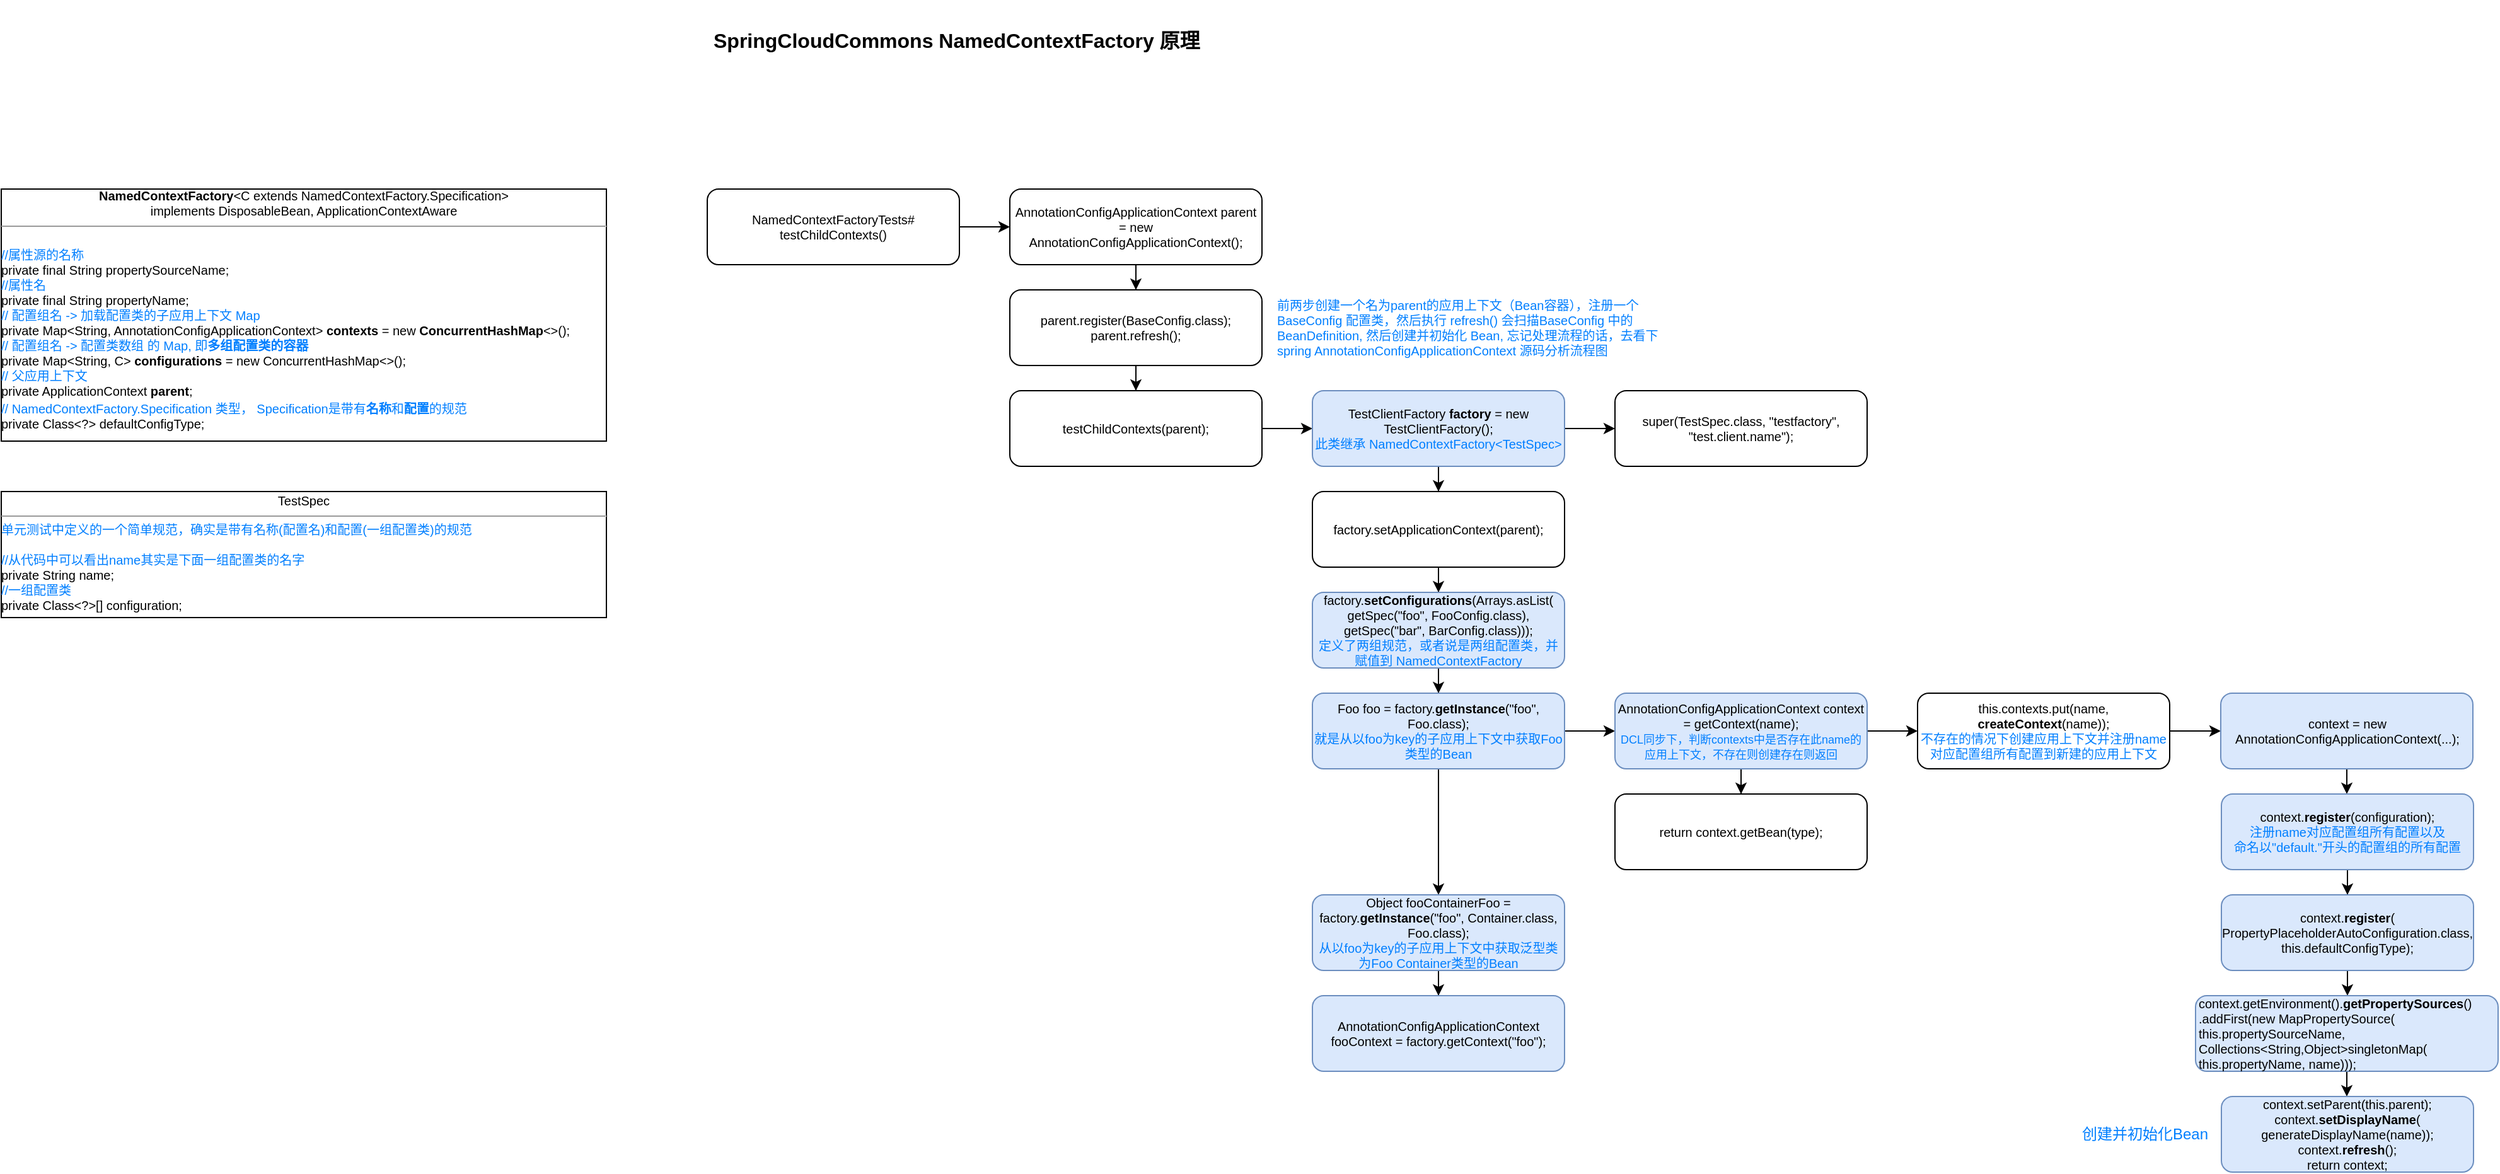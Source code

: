 <mxfile version="21.6.5" type="device">
  <diagram name="第 1 页" id="Bj8tEn7FN9Y7yIVg3IFs">
    <mxGraphModel dx="1941" dy="879" grid="1" gridSize="10" guides="1" tooltips="1" connect="1" arrows="1" fold="1" page="1" pageScale="1" pageWidth="827" pageHeight="1169" math="0" shadow="0">
      <root>
        <mxCell id="0" />
        <mxCell id="1" parent="0" />
        <mxCell id="RcNMq9Ko6mRkyaurOMC_-1" value="&lt;h1&gt;&lt;font style=&quot;font-size: 16px;&quot;&gt;SpringCloudCommons NamedContextFactory 原理&lt;/font&gt;&lt;/h1&gt;&lt;p&gt;&lt;br&gt;&lt;/p&gt;" style="text;html=1;strokeColor=none;fillColor=none;spacing=5;spacingTop=-20;whiteSpace=wrap;overflow=hidden;rounded=0;" vertex="1" parent="1">
          <mxGeometry x="40" y="20" width="420" height="120" as="geometry" />
        </mxCell>
        <mxCell id="RcNMq9Ko6mRkyaurOMC_-4" value="" style="edgeStyle=orthogonalEdgeStyle;rounded=0;orthogonalLoop=1;jettySize=auto;html=1;fontSize=10;" edge="1" parent="1" source="RcNMq9Ko6mRkyaurOMC_-2" target="RcNMq9Ko6mRkyaurOMC_-3">
          <mxGeometry relative="1" as="geometry" />
        </mxCell>
        <mxCell id="RcNMq9Ko6mRkyaurOMC_-2" value="NamedContextFactoryTests#&lt;br style=&quot;font-size: 10px;&quot;&gt;testChildContexts()" style="rounded=1;whiteSpace=wrap;html=1;fontSize=10;" vertex="1" parent="1">
          <mxGeometry x="40" y="160" width="200" height="60" as="geometry" />
        </mxCell>
        <mxCell id="RcNMq9Ko6mRkyaurOMC_-6" value="" style="edgeStyle=orthogonalEdgeStyle;rounded=0;orthogonalLoop=1;jettySize=auto;html=1;fontSize=10;" edge="1" parent="1" source="RcNMq9Ko6mRkyaurOMC_-3" target="RcNMq9Ko6mRkyaurOMC_-5">
          <mxGeometry relative="1" as="geometry" />
        </mxCell>
        <mxCell id="RcNMq9Ko6mRkyaurOMC_-3" value="&lt;font style=&quot;font-size: 10px;&quot;&gt;AnnotationConfigApplicationContext parent = new AnnotationConfigApplicationContext();&lt;/font&gt;" style="rounded=1;whiteSpace=wrap;html=1;fontSize=10;" vertex="1" parent="1">
          <mxGeometry x="280" y="160" width="200" height="60" as="geometry" />
        </mxCell>
        <mxCell id="RcNMq9Ko6mRkyaurOMC_-8" value="" style="edgeStyle=orthogonalEdgeStyle;rounded=0;orthogonalLoop=1;jettySize=auto;html=1;fontSize=10;" edge="1" parent="1" source="RcNMq9Ko6mRkyaurOMC_-5" target="RcNMq9Ko6mRkyaurOMC_-7">
          <mxGeometry relative="1" as="geometry" />
        </mxCell>
        <mxCell id="RcNMq9Ko6mRkyaurOMC_-5" value="&lt;div style=&quot;font-size: 10px;&quot;&gt;&lt;font style=&quot;font-size: 10px;&quot;&gt;parent.register(BaseConfig.class);&lt;/font&gt;&lt;/div&gt;&lt;div style=&quot;font-size: 10px;&quot;&gt;&lt;font style=&quot;font-size: 10px;&quot;&gt;parent.refresh();&lt;/font&gt;&lt;/div&gt;" style="rounded=1;whiteSpace=wrap;html=1;fontSize=10;" vertex="1" parent="1">
          <mxGeometry x="280" y="240" width="200" height="60" as="geometry" />
        </mxCell>
        <mxCell id="RcNMq9Ko6mRkyaurOMC_-11" value="" style="edgeStyle=orthogonalEdgeStyle;rounded=0;orthogonalLoop=1;jettySize=auto;html=1;fontSize=10;" edge="1" parent="1" source="RcNMq9Ko6mRkyaurOMC_-7" target="RcNMq9Ko6mRkyaurOMC_-10">
          <mxGeometry relative="1" as="geometry" />
        </mxCell>
        <mxCell id="RcNMq9Ko6mRkyaurOMC_-7" value="&lt;font style=&quot;font-size: 10px;&quot;&gt;testChildContexts(parent);&lt;/font&gt;" style="rounded=1;whiteSpace=wrap;html=1;fontSize=10;" vertex="1" parent="1">
          <mxGeometry x="280" y="320" width="200" height="60" as="geometry" />
        </mxCell>
        <mxCell id="RcNMq9Ko6mRkyaurOMC_-9" value="&lt;font style=&quot;font-size: 10px;&quot;&gt;&lt;font color=&quot;#007fff&quot; style=&quot;font-size: 10px;&quot;&gt;前两步创建一个名为parent的应用上下文（Bean容器），注册一个BaseConfig 配置类，然后执行 refresh() 会扫描BaseConfig 中的BeanDefinition, 然后创建并初始化 Bean, 忘记处理流程的话，去看下&lt;br style=&quot;font-size: 10px;&quot;&gt;spring AnnotationConfigApplicationContext 源码分析流程图&lt;/font&gt;&lt;br style=&quot;font-size: 10px;&quot;&gt;&lt;/font&gt;" style="text;html=1;strokeColor=none;fillColor=none;align=left;verticalAlign=middle;whiteSpace=wrap;rounded=0;fontSize=10;" vertex="1" parent="1">
          <mxGeometry x="490" y="240" width="310" height="60" as="geometry" />
        </mxCell>
        <mxCell id="RcNMq9Ko6mRkyaurOMC_-13" value="" style="edgeStyle=orthogonalEdgeStyle;rounded=0;orthogonalLoop=1;jettySize=auto;html=1;" edge="1" parent="1" source="RcNMq9Ko6mRkyaurOMC_-10" target="RcNMq9Ko6mRkyaurOMC_-12">
          <mxGeometry relative="1" as="geometry" />
        </mxCell>
        <mxCell id="RcNMq9Ko6mRkyaurOMC_-17" value="" style="edgeStyle=orthogonalEdgeStyle;rounded=0;orthogonalLoop=1;jettySize=auto;html=1;" edge="1" parent="1" source="RcNMq9Ko6mRkyaurOMC_-10" target="RcNMq9Ko6mRkyaurOMC_-16">
          <mxGeometry relative="1" as="geometry" />
        </mxCell>
        <mxCell id="RcNMq9Ko6mRkyaurOMC_-10" value="&lt;font style=&quot;font-size: 10px;&quot;&gt;TestClientFactory &lt;b&gt;factory&lt;/b&gt; = new TestClientFactory();&lt;br style=&quot;font-size: 10px;&quot;&gt;&lt;font color=&quot;#007fff&quot;&gt;此类继承 NamedContextFactory&amp;lt;TestSpec&amp;gt;&lt;/font&gt;&lt;br style=&quot;font-size: 10px;&quot;&gt;&lt;/font&gt;" style="rounded=1;whiteSpace=wrap;html=1;fontSize=10;fillColor=#dae8fc;strokeColor=#6c8ebf;" vertex="1" parent="1">
          <mxGeometry x="520" y="320" width="200" height="60" as="geometry" />
        </mxCell>
        <mxCell id="RcNMq9Ko6mRkyaurOMC_-12" value="&lt;font style=&quot;&quot;&gt;super(TestSpec.class, &quot;testfactory&quot;, &quot;test.client.name&quot;);&lt;br style=&quot;font-size: 10px;&quot;&gt;&lt;/font&gt;" style="rounded=1;whiteSpace=wrap;html=1;fontSize=10;" vertex="1" parent="1">
          <mxGeometry x="760" y="320" width="200" height="60" as="geometry" />
        </mxCell>
        <mxCell id="RcNMq9Ko6mRkyaurOMC_-14" value="&lt;div style=&quot;text-align: center; font-size: 10px;&quot;&gt;&lt;font style=&quot;font-size: 10px;&quot;&gt;&lt;font style=&quot;font-size: 10px;&quot; color=&quot;#000000&quot;&gt;&lt;b&gt;NamedContextFactory&lt;/b&gt;&amp;lt;C extends NamedContextFactory.Specification&amp;gt;&lt;/font&gt;&lt;br&gt;&lt;/font&gt;&lt;/div&gt;&lt;div style=&quot;text-align: center; font-size: 10px;&quot;&gt;&lt;font style=&quot;font-size: 10px;&quot;&gt;&lt;font style=&quot;font-size: 10px;&quot; color=&quot;#000000&quot;&gt;implements DisposableBean, ApplicationContextAware&lt;br&gt;&lt;/font&gt;&lt;/font&gt;&lt;/div&gt;&lt;hr style=&quot;font-size: 10px;&quot; size=&quot;1&quot;&gt;&lt;font style=&quot;font-size: 10px;&quot;&gt;&lt;span style=&quot;background-color: initial;&quot;&gt;&lt;div style=&quot;font-size: 10px;&quot;&gt;&lt;br&gt;&lt;/div&gt;&lt;div style=&quot;font-size: 10px;&quot;&gt;//属性源的名称&lt;/div&gt;&lt;div style=&quot;font-size: 10px;&quot;&gt;&lt;font color=&quot;#000000&quot;&gt;private final String propertySourceName;&lt;/font&gt;&lt;/div&gt;&lt;div style=&quot;font-size: 10px;&quot;&gt;//属性名&lt;/div&gt;&lt;div style=&quot;font-size: 10px;&quot;&gt;&lt;font color=&quot;#000000&quot;&gt;private final String propertyName;&lt;/font&gt;&lt;/div&gt;&lt;div style=&quot;font-size: 10px;&quot;&gt;// 配置组名 -&amp;gt; 加载配置类的子应用上下文 Map&lt;br&gt;&lt;/div&gt;&lt;div style=&quot;font-size: 10px;&quot;&gt;&lt;font color=&quot;#000000&quot;&gt;private Map&amp;lt;String, AnnotationConfigApplicationContext&amp;gt; &lt;b&gt;contexts&lt;/b&gt; = new &lt;b&gt;ConcurrentHashMap&lt;/b&gt;&amp;lt;&amp;gt;();&lt;/font&gt;&lt;/div&gt;&lt;div style=&quot;font-size: 10px;&quot;&gt;// 配置组名 -&amp;gt; 配置类数组 的 Map, 即&lt;b&gt;多组配置类的容器&lt;/b&gt;&lt;/div&gt;&lt;div style=&quot;font-size: 10px;&quot;&gt;&lt;font color=&quot;#000000&quot;&gt;private Map&amp;lt;String, C&amp;gt; &lt;b&gt;configurations&lt;/b&gt; = new ConcurrentHashMap&amp;lt;&amp;gt;();&lt;/font&gt;&lt;/div&gt;&lt;div style=&quot;font-size: 10px;&quot;&gt;// 父应用上下文&lt;/div&gt;&lt;div style=&quot;font-size: 10px;&quot;&gt;&lt;font color=&quot;#000000&quot;&gt;private ApplicationContext &lt;b&gt;parent&lt;/b&gt;;&lt;/font&gt;&lt;/div&gt;&lt;span style=&quot;&quot;&gt;//&amp;nbsp;&lt;/span&gt;NamedContextFactory.Specification 类型， Specification是带有&lt;b&gt;名称&lt;/b&gt;和&lt;b&gt;配置&lt;/b&gt;的规范&lt;div style=&quot;font-size: 10px;&quot;&gt;&lt;font color=&quot;#000000&quot;&gt;private Class&amp;lt;?&amp;gt; defaultConfigType;&lt;/font&gt;&lt;/div&gt;&lt;/span&gt;&lt;/font&gt;" style="verticalAlign=top;align=left;overflow=fill;fontSize=12;fontFamily=Helvetica;html=1;fontColor=#007FFF;" vertex="1" parent="1">
          <mxGeometry x="-520" y="160" width="480" height="200" as="geometry" />
        </mxCell>
        <mxCell id="RcNMq9Ko6mRkyaurOMC_-15" value="&lt;div style=&quot;text-align: center;&quot;&gt;&lt;font style=&quot;font-size: 10px;&quot; color=&quot;#000000&quot;&gt;TestSpec&lt;/font&gt;&lt;br&gt;&lt;/div&gt;&lt;hr style=&quot;font-size: 10px;&quot; size=&quot;1&quot;&gt;&lt;font style=&quot;font-size: 10px;&quot;&gt;&lt;span style=&quot;background-color: initial;&quot;&gt;&lt;div style=&quot;font-size: 10px;&quot;&gt;单元测试中定义的一个简单规范，确实是带有名称(配置名)和配置(一组配置类)的规范&lt;/div&gt;&lt;div style=&quot;font-size: 10px;&quot;&gt;&lt;br&gt;&lt;/div&gt;&lt;div style=&quot;font-size: 10px;&quot;&gt;//从代码中可以看出name其实是下面一组配置类的名字&lt;/div&gt;&lt;div style=&quot;font-size: 10px;&quot;&gt;&lt;div&gt;&lt;font color=&quot;#000000&quot;&gt;private String name;&lt;/font&gt;&lt;/div&gt;&lt;div&gt;//一组配置类&lt;/div&gt;&lt;div&gt;&lt;font color=&quot;#000000&quot;&gt;private Class&amp;lt;?&amp;gt;[] configuration;&lt;/font&gt;&lt;/div&gt;&lt;/div&gt;&lt;/span&gt;&lt;/font&gt;" style="verticalAlign=top;align=left;overflow=fill;fontSize=12;fontFamily=Helvetica;html=1;fontColor=#007FFF;" vertex="1" parent="1">
          <mxGeometry x="-520" y="400" width="480" height="100" as="geometry" />
        </mxCell>
        <mxCell id="RcNMq9Ko6mRkyaurOMC_-19" value="" style="edgeStyle=orthogonalEdgeStyle;rounded=0;orthogonalLoop=1;jettySize=auto;html=1;" edge="1" parent="1" source="RcNMq9Ko6mRkyaurOMC_-16" target="RcNMq9Ko6mRkyaurOMC_-18">
          <mxGeometry relative="1" as="geometry" />
        </mxCell>
        <mxCell id="RcNMq9Ko6mRkyaurOMC_-16" value="&lt;font style=&quot;&quot;&gt;factory.setApplicationContext(parent);&lt;br style=&quot;font-size: 10px;&quot;&gt;&lt;/font&gt;" style="rounded=1;whiteSpace=wrap;html=1;fontSize=10;" vertex="1" parent="1">
          <mxGeometry x="520" y="400" width="200" height="60" as="geometry" />
        </mxCell>
        <mxCell id="RcNMq9Ko6mRkyaurOMC_-21" value="" style="edgeStyle=orthogonalEdgeStyle;rounded=0;orthogonalLoop=1;jettySize=auto;html=1;" edge="1" parent="1" source="RcNMq9Ko6mRkyaurOMC_-18" target="RcNMq9Ko6mRkyaurOMC_-20">
          <mxGeometry relative="1" as="geometry" />
        </mxCell>
        <mxCell id="RcNMq9Ko6mRkyaurOMC_-18" value="&lt;font style=&quot;&quot;&gt;factory.&lt;b&gt;setConfigurations&lt;/b&gt;(Arrays.asList(&lt;br&gt;getSpec(&quot;foo&quot;, FooConfig.class), getSpec(&quot;bar&quot;, BarConfig.class)));&lt;br&gt;&lt;font color=&quot;#007fff&quot;&gt;定义了两组规范，或者说是两组配置类，并赋值到 NamedContextFactory&lt;/font&gt;&lt;br style=&quot;font-size: 10px;&quot;&gt;&lt;/font&gt;" style="rounded=1;whiteSpace=wrap;html=1;fontSize=10;fillColor=#dae8fc;strokeColor=#6c8ebf;" vertex="1" parent="1">
          <mxGeometry x="520" y="480" width="200" height="60" as="geometry" />
        </mxCell>
        <mxCell id="RcNMq9Ko6mRkyaurOMC_-23" value="" style="edgeStyle=orthogonalEdgeStyle;rounded=0;orthogonalLoop=1;jettySize=auto;html=1;" edge="1" parent="1" source="RcNMq9Ko6mRkyaurOMC_-20" target="RcNMq9Ko6mRkyaurOMC_-22">
          <mxGeometry relative="1" as="geometry" />
        </mxCell>
        <mxCell id="RcNMq9Ko6mRkyaurOMC_-41" value="" style="edgeStyle=orthogonalEdgeStyle;rounded=0;orthogonalLoop=1;jettySize=auto;html=1;" edge="1" parent="1" source="RcNMq9Ko6mRkyaurOMC_-20" target="RcNMq9Ko6mRkyaurOMC_-40">
          <mxGeometry relative="1" as="geometry" />
        </mxCell>
        <mxCell id="RcNMq9Ko6mRkyaurOMC_-20" value="&lt;font style=&quot;&quot;&gt;Foo foo = factory.&lt;b&gt;getInstance&lt;/b&gt;(&quot;foo&quot;, Foo.class);&lt;br&gt;&lt;font color=&quot;#007fff&quot;&gt;就是从以foo为key的子应用上下文中获取Foo类型的Bean&lt;/font&gt;&lt;br style=&quot;font-size: 10px;&quot;&gt;&lt;/font&gt;" style="rounded=1;whiteSpace=wrap;html=1;fontSize=10;fillColor=#dae8fc;strokeColor=#6c8ebf;" vertex="1" parent="1">
          <mxGeometry x="520" y="560" width="200" height="60" as="geometry" />
        </mxCell>
        <mxCell id="RcNMq9Ko6mRkyaurOMC_-27" value="" style="edgeStyle=orthogonalEdgeStyle;rounded=0;orthogonalLoop=1;jettySize=auto;html=1;" edge="1" parent="1" source="RcNMq9Ko6mRkyaurOMC_-22" target="RcNMq9Ko6mRkyaurOMC_-26">
          <mxGeometry relative="1" as="geometry" />
        </mxCell>
        <mxCell id="RcNMq9Ko6mRkyaurOMC_-39" value="" style="edgeStyle=orthogonalEdgeStyle;rounded=0;orthogonalLoop=1;jettySize=auto;html=1;" edge="1" parent="1" source="RcNMq9Ko6mRkyaurOMC_-22" target="RcNMq9Ko6mRkyaurOMC_-38">
          <mxGeometry relative="1" as="geometry" />
        </mxCell>
        <mxCell id="RcNMq9Ko6mRkyaurOMC_-22" value="&lt;font style=&quot;&quot;&gt;AnnotationConfigApplicationContext context = getContext(name);&lt;br&gt;&lt;font style=&quot;font-size: 9px;&quot; color=&quot;#007fff&quot;&gt;DCL同步下，判断contexts中是否存在此name的应用上下文，不存在则创建存在则返回&lt;/font&gt;&lt;br style=&quot;font-size: 10px;&quot;&gt;&lt;/font&gt;" style="rounded=1;whiteSpace=wrap;html=1;fontSize=10;fillColor=#dae8fc;strokeColor=#6c8ebf;" vertex="1" parent="1">
          <mxGeometry x="760" y="560" width="200" height="60" as="geometry" />
        </mxCell>
        <mxCell id="RcNMq9Ko6mRkyaurOMC_-29" value="" style="edgeStyle=orthogonalEdgeStyle;rounded=0;orthogonalLoop=1;jettySize=auto;html=1;" edge="1" parent="1" source="RcNMq9Ko6mRkyaurOMC_-26" target="RcNMq9Ko6mRkyaurOMC_-28">
          <mxGeometry relative="1" as="geometry" />
        </mxCell>
        <mxCell id="RcNMq9Ko6mRkyaurOMC_-26" value="&lt;font style=&quot;&quot;&gt;this.contexts.put(name, &lt;b&gt;createContext&lt;/b&gt;(name));&lt;br&gt;&lt;font size=&quot;1&quot; color=&quot;#007fff&quot;&gt;不存在的情况下创建应用上下文并注册name对应配置组所有配置到新建的应用上下文&lt;/font&gt;&lt;br style=&quot;font-size: 10px;&quot;&gt;&lt;/font&gt;" style="rounded=1;whiteSpace=wrap;html=1;fontSize=10;" vertex="1" parent="1">
          <mxGeometry x="1000" y="560" width="200" height="60" as="geometry" />
        </mxCell>
        <mxCell id="RcNMq9Ko6mRkyaurOMC_-31" value="" style="edgeStyle=orthogonalEdgeStyle;rounded=0;orthogonalLoop=1;jettySize=auto;html=1;" edge="1" parent="1" source="RcNMq9Ko6mRkyaurOMC_-28" target="RcNMq9Ko6mRkyaurOMC_-30">
          <mxGeometry relative="1" as="geometry" />
        </mxCell>
        <mxCell id="RcNMq9Ko6mRkyaurOMC_-28" value="&lt;font style=&quot;&quot;&gt;context = new AnnotationConfigApplicationContext(...);&lt;br style=&quot;font-size: 10px;&quot;&gt;&lt;/font&gt;" style="rounded=1;whiteSpace=wrap;html=1;fontSize=10;fillColor=#dae8fc;strokeColor=#6c8ebf;" vertex="1" parent="1">
          <mxGeometry x="1240.5" y="560" width="200" height="60" as="geometry" />
        </mxCell>
        <mxCell id="RcNMq9Ko6mRkyaurOMC_-33" value="" style="edgeStyle=orthogonalEdgeStyle;rounded=0;orthogonalLoop=1;jettySize=auto;html=1;" edge="1" parent="1" source="RcNMq9Ko6mRkyaurOMC_-30" target="RcNMq9Ko6mRkyaurOMC_-32">
          <mxGeometry relative="1" as="geometry" />
        </mxCell>
        <mxCell id="RcNMq9Ko6mRkyaurOMC_-30" value="&lt;font style=&quot;&quot;&gt;context.&lt;b&gt;register&lt;/b&gt;(configuration);&lt;br&gt;&lt;font color=&quot;#007fff&quot;&gt;注册name对应配置组所有配置以及&lt;br&gt;命名以&quot;default.&quot;开头的配置组的所有配置&lt;/font&gt;&lt;br style=&quot;font-size: 10px;&quot;&gt;&lt;/font&gt;" style="rounded=1;whiteSpace=wrap;html=1;fontSize=10;fillColor=#dae8fc;strokeColor=#6c8ebf;" vertex="1" parent="1">
          <mxGeometry x="1241" y="640" width="200" height="60" as="geometry" />
        </mxCell>
        <mxCell id="RcNMq9Ko6mRkyaurOMC_-35" value="" style="edgeStyle=orthogonalEdgeStyle;rounded=0;orthogonalLoop=1;jettySize=auto;html=1;" edge="1" parent="1" source="RcNMq9Ko6mRkyaurOMC_-32" target="RcNMq9Ko6mRkyaurOMC_-34">
          <mxGeometry relative="1" as="geometry" />
        </mxCell>
        <mxCell id="RcNMq9Ko6mRkyaurOMC_-32" value="&lt;font style=&quot;&quot;&gt;context.&lt;b&gt;register&lt;/b&gt;(&lt;br&gt;PropertyPlaceholderAutoConfiguration.class, this.defaultConfigType);&lt;br style=&quot;font-size: 10px;&quot;&gt;&lt;/font&gt;" style="rounded=1;whiteSpace=wrap;html=1;fontSize=10;fillColor=#dae8fc;strokeColor=#6c8ebf;" vertex="1" parent="1">
          <mxGeometry x="1241" y="720" width="200" height="60" as="geometry" />
        </mxCell>
        <mxCell id="RcNMq9Ko6mRkyaurOMC_-37" value="" style="edgeStyle=orthogonalEdgeStyle;rounded=0;orthogonalLoop=1;jettySize=auto;html=1;" edge="1" parent="1" source="RcNMq9Ko6mRkyaurOMC_-34" target="RcNMq9Ko6mRkyaurOMC_-36">
          <mxGeometry relative="1" as="geometry" />
        </mxCell>
        <mxCell id="RcNMq9Ko6mRkyaurOMC_-34" value="&lt;font style=&quot;&quot;&gt;&lt;div&gt;context.getEnvironment()&lt;span style=&quot;background-color: initial;&quot;&gt;.&lt;b&gt;getPropertySources&lt;/b&gt;()&lt;/span&gt;&lt;/div&gt;&lt;div&gt;&lt;span style=&quot;background-color: initial;&quot;&gt;.addFirst(new MapPropertySource(&lt;/span&gt;&lt;/div&gt;&lt;div&gt;&lt;span style=&quot;background-color: initial;&quot;&gt;this.propertySourceName,&amp;nbsp;&lt;/span&gt;&lt;/div&gt;&lt;div&gt;&lt;span style=&quot;background-color: initial;&quot;&gt;Collections&amp;lt;String,Object&amp;gt;singletonMap(&lt;/span&gt;&lt;/div&gt;&lt;div&gt;&lt;span style=&quot;background-color: initial;&quot;&gt;this.propertyName, name)));&lt;/span&gt;&lt;/div&gt;&lt;/font&gt;" style="rounded=1;whiteSpace=wrap;html=1;fontSize=10;fillColor=#dae8fc;strokeColor=#6c8ebf;align=left;" vertex="1" parent="1">
          <mxGeometry x="1220.5" y="800" width="240" height="60" as="geometry" />
        </mxCell>
        <mxCell id="RcNMq9Ko6mRkyaurOMC_-36" value="&lt;font style=&quot;&quot;&gt;&lt;div&gt;context.setParent(this.parent);&lt;/div&gt;&lt;div&gt;&lt;div&gt;context.&lt;b&gt;setDisplayName&lt;/b&gt;(&lt;/div&gt;&lt;div&gt;generateDisplayName(name));&lt;/div&gt;&lt;div&gt;context.&lt;b&gt;refresh&lt;/b&gt;();&lt;/div&gt;&lt;/div&gt;&lt;div&gt;return context;&lt;br&gt;&lt;/div&gt;&lt;/font&gt;" style="rounded=1;whiteSpace=wrap;html=1;fontSize=10;fillColor=#dae8fc;strokeColor=#6c8ebf;" vertex="1" parent="1">
          <mxGeometry x="1241" y="880" width="200" height="60" as="geometry" />
        </mxCell>
        <mxCell id="RcNMq9Ko6mRkyaurOMC_-38" value="&lt;font style=&quot;&quot;&gt;return context.getBean(type);&lt;br style=&quot;font-size: 10px;&quot;&gt;&lt;/font&gt;" style="rounded=1;whiteSpace=wrap;html=1;fontSize=10;" vertex="1" parent="1">
          <mxGeometry x="760" y="640" width="200" height="60" as="geometry" />
        </mxCell>
        <mxCell id="RcNMq9Ko6mRkyaurOMC_-43" value="" style="edgeStyle=orthogonalEdgeStyle;rounded=0;orthogonalLoop=1;jettySize=auto;html=1;" edge="1" parent="1" source="RcNMq9Ko6mRkyaurOMC_-40" target="RcNMq9Ko6mRkyaurOMC_-42">
          <mxGeometry relative="1" as="geometry" />
        </mxCell>
        <mxCell id="RcNMq9Ko6mRkyaurOMC_-40" value="&lt;font style=&quot;&quot;&gt;Object fooContainerFoo = factory.&lt;b&gt;getInstance&lt;/b&gt;(&quot;foo&quot;, Container.class, Foo.class);&lt;br&gt;&lt;font color=&quot;#007fff&quot;&gt;从以foo为key的子应用上下文中获取泛型类为Foo Container类型的Bean&lt;/font&gt;&lt;br style=&quot;font-size: 10px;&quot;&gt;&lt;/font&gt;" style="rounded=1;whiteSpace=wrap;html=1;fontSize=10;fillColor=#dae8fc;strokeColor=#6c8ebf;" vertex="1" parent="1">
          <mxGeometry x="520" y="720" width="200" height="60" as="geometry" />
        </mxCell>
        <mxCell id="RcNMq9Ko6mRkyaurOMC_-42" value="&lt;font style=&quot;&quot;&gt;AnnotationConfigApplicationContext fooContext = factory.getContext(&quot;foo&quot;);&lt;br style=&quot;font-size: 10px;&quot;&gt;&lt;/font&gt;" style="rounded=1;whiteSpace=wrap;html=1;fontSize=10;fillColor=#dae8fc;strokeColor=#6c8ebf;" vertex="1" parent="1">
          <mxGeometry x="520" y="800" width="200" height="60" as="geometry" />
        </mxCell>
        <mxCell id="RcNMq9Ko6mRkyaurOMC_-45" value="&lt;font color=&quot;#007fff&quot;&gt;创建并初始化Bean&lt;/font&gt;" style="text;html=1;align=center;verticalAlign=middle;resizable=0;points=[];autosize=1;strokeColor=none;fillColor=none;" vertex="1" parent="1">
          <mxGeometry x="1120" y="895" width="120" height="30" as="geometry" />
        </mxCell>
      </root>
    </mxGraphModel>
  </diagram>
</mxfile>

